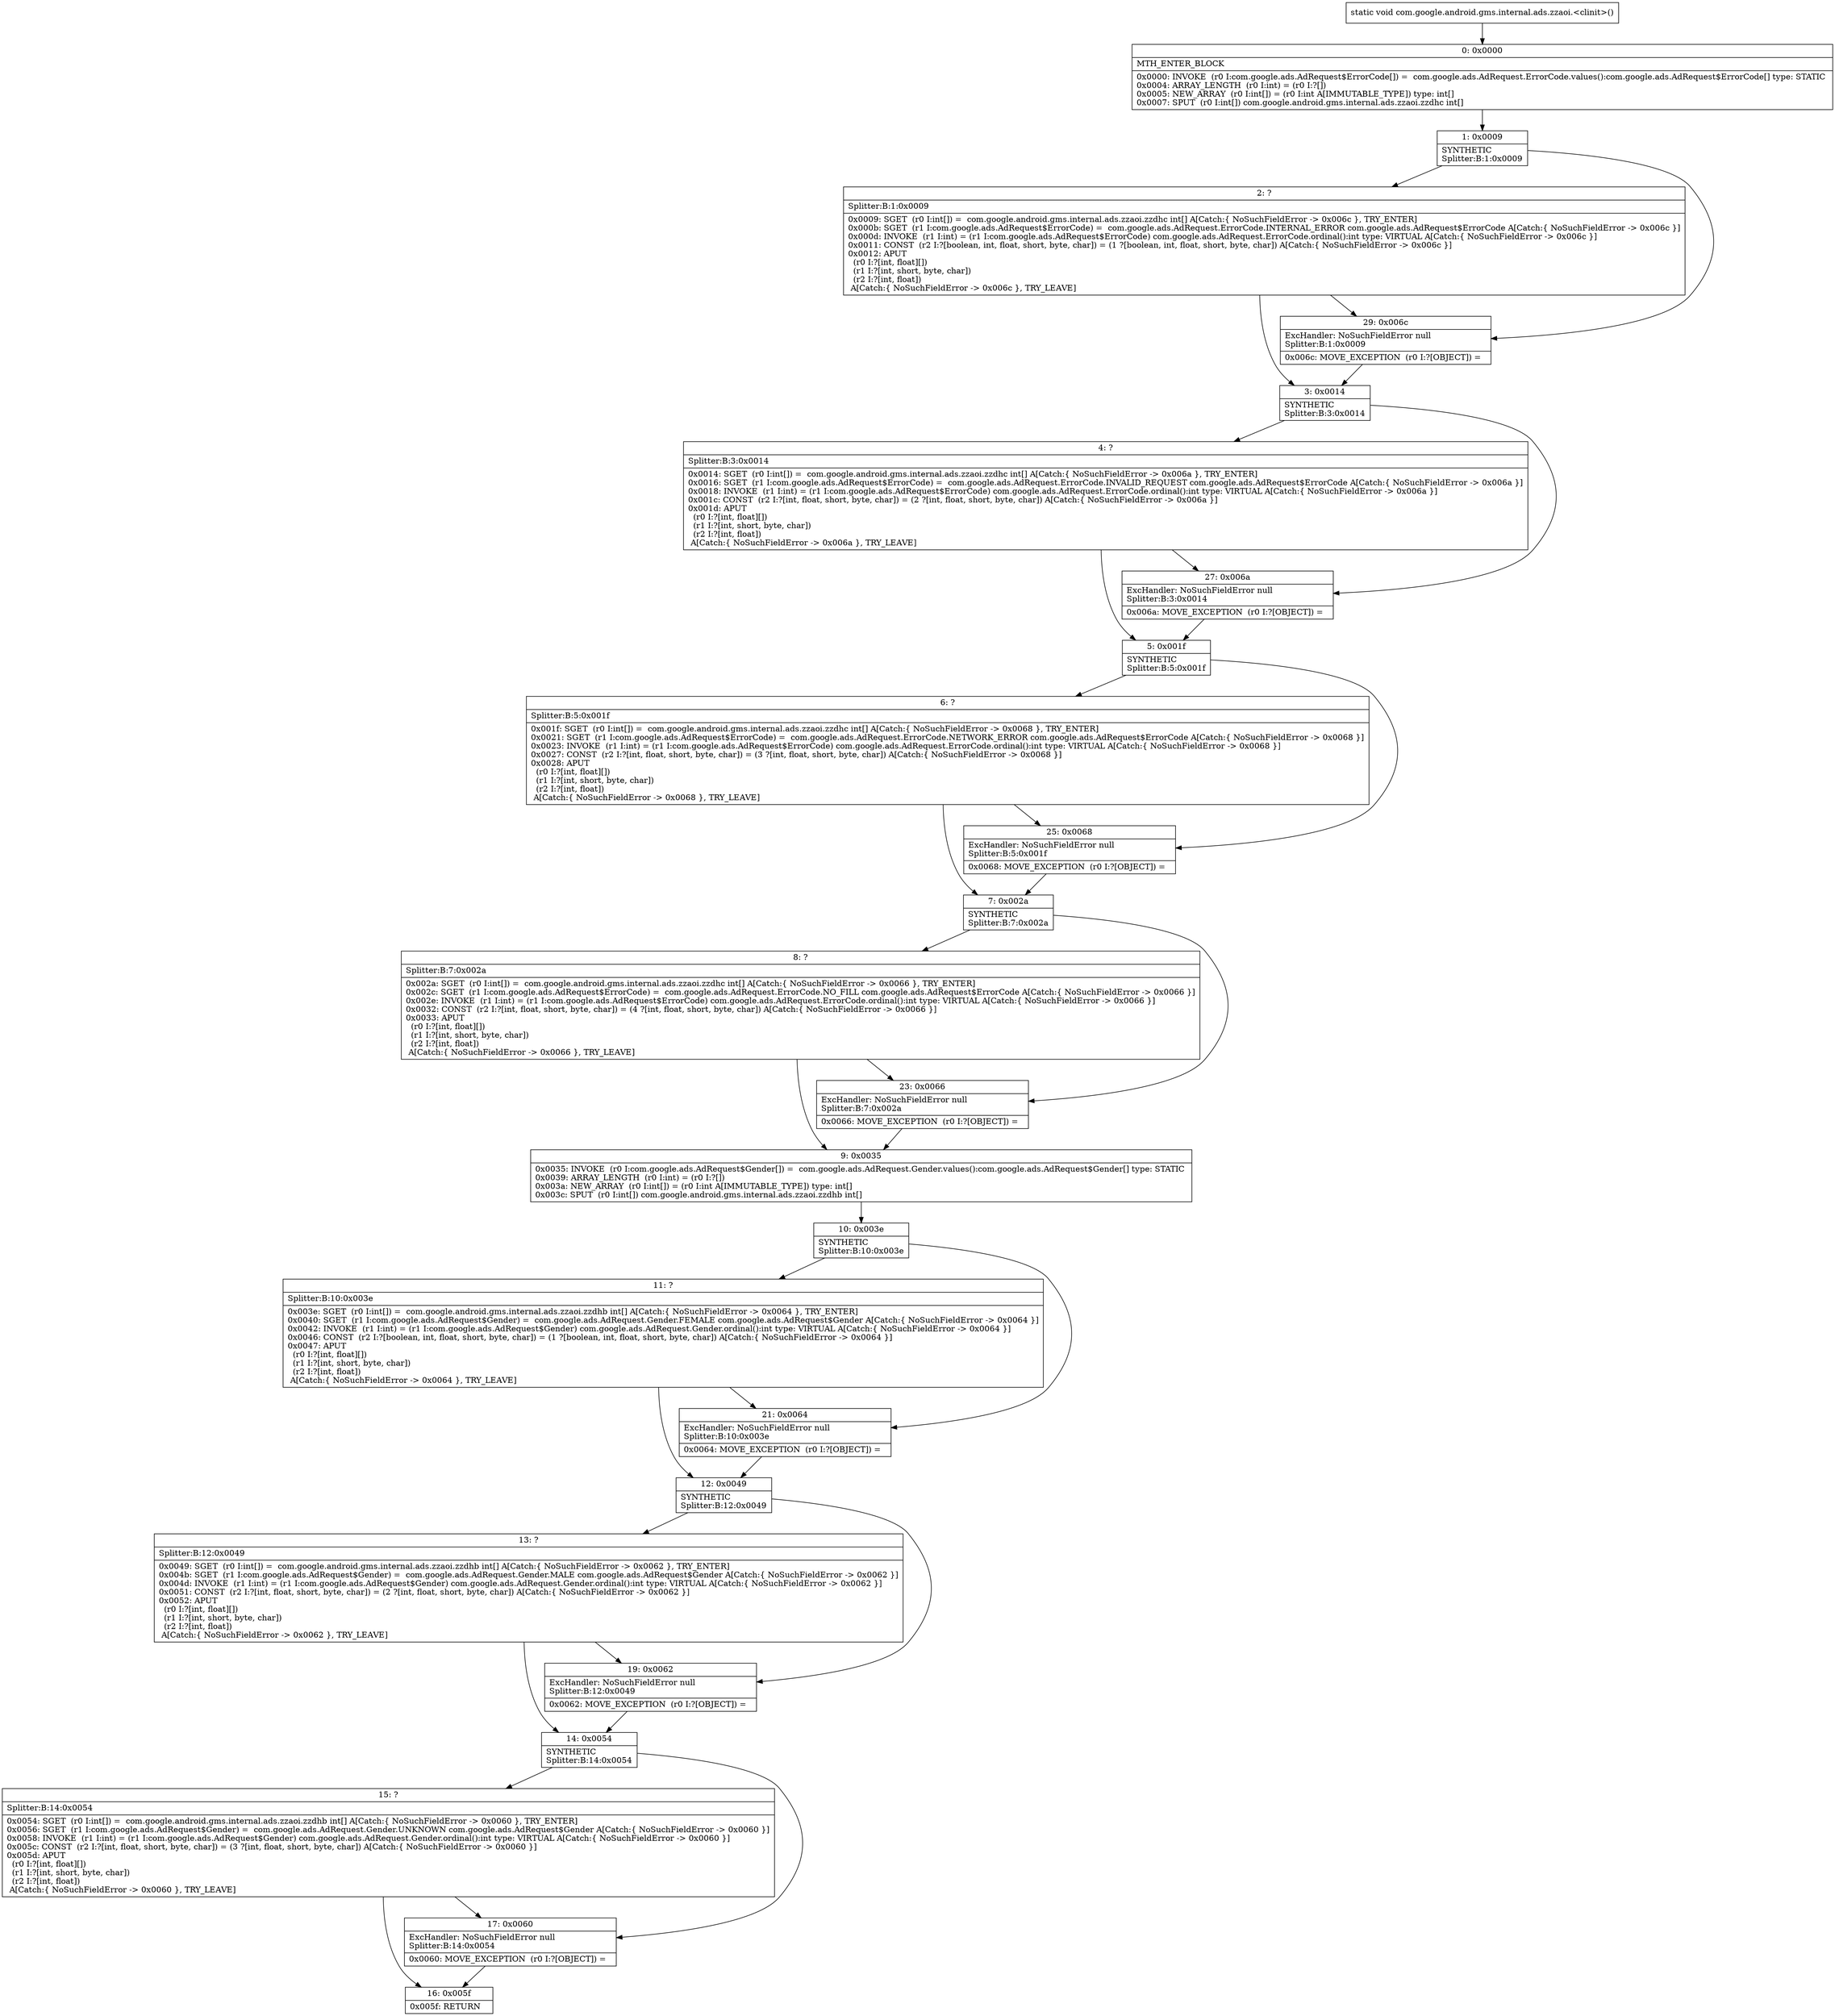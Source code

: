 digraph "CFG forcom.google.android.gms.internal.ads.zzaoi.\<clinit\>()V" {
Node_0 [shape=record,label="{0\:\ 0x0000|MTH_ENTER_BLOCK\l|0x0000: INVOKE  (r0 I:com.google.ads.AdRequest$ErrorCode[]) =  com.google.ads.AdRequest.ErrorCode.values():com.google.ads.AdRequest$ErrorCode[] type: STATIC \l0x0004: ARRAY_LENGTH  (r0 I:int) = (r0 I:?[]) \l0x0005: NEW_ARRAY  (r0 I:int[]) = (r0 I:int A[IMMUTABLE_TYPE]) type: int[] \l0x0007: SPUT  (r0 I:int[]) com.google.android.gms.internal.ads.zzaoi.zzdhc int[] \l}"];
Node_1 [shape=record,label="{1\:\ 0x0009|SYNTHETIC\lSplitter:B:1:0x0009\l}"];
Node_2 [shape=record,label="{2\:\ ?|Splitter:B:1:0x0009\l|0x0009: SGET  (r0 I:int[]) =  com.google.android.gms.internal.ads.zzaoi.zzdhc int[] A[Catch:\{ NoSuchFieldError \-\> 0x006c \}, TRY_ENTER]\l0x000b: SGET  (r1 I:com.google.ads.AdRequest$ErrorCode) =  com.google.ads.AdRequest.ErrorCode.INTERNAL_ERROR com.google.ads.AdRequest$ErrorCode A[Catch:\{ NoSuchFieldError \-\> 0x006c \}]\l0x000d: INVOKE  (r1 I:int) = (r1 I:com.google.ads.AdRequest$ErrorCode) com.google.ads.AdRequest.ErrorCode.ordinal():int type: VIRTUAL A[Catch:\{ NoSuchFieldError \-\> 0x006c \}]\l0x0011: CONST  (r2 I:?[boolean, int, float, short, byte, char]) = (1 ?[boolean, int, float, short, byte, char]) A[Catch:\{ NoSuchFieldError \-\> 0x006c \}]\l0x0012: APUT  \l  (r0 I:?[int, float][])\l  (r1 I:?[int, short, byte, char])\l  (r2 I:?[int, float])\l A[Catch:\{ NoSuchFieldError \-\> 0x006c \}, TRY_LEAVE]\l}"];
Node_3 [shape=record,label="{3\:\ 0x0014|SYNTHETIC\lSplitter:B:3:0x0014\l}"];
Node_4 [shape=record,label="{4\:\ ?|Splitter:B:3:0x0014\l|0x0014: SGET  (r0 I:int[]) =  com.google.android.gms.internal.ads.zzaoi.zzdhc int[] A[Catch:\{ NoSuchFieldError \-\> 0x006a \}, TRY_ENTER]\l0x0016: SGET  (r1 I:com.google.ads.AdRequest$ErrorCode) =  com.google.ads.AdRequest.ErrorCode.INVALID_REQUEST com.google.ads.AdRequest$ErrorCode A[Catch:\{ NoSuchFieldError \-\> 0x006a \}]\l0x0018: INVOKE  (r1 I:int) = (r1 I:com.google.ads.AdRequest$ErrorCode) com.google.ads.AdRequest.ErrorCode.ordinal():int type: VIRTUAL A[Catch:\{ NoSuchFieldError \-\> 0x006a \}]\l0x001c: CONST  (r2 I:?[int, float, short, byte, char]) = (2 ?[int, float, short, byte, char]) A[Catch:\{ NoSuchFieldError \-\> 0x006a \}]\l0x001d: APUT  \l  (r0 I:?[int, float][])\l  (r1 I:?[int, short, byte, char])\l  (r2 I:?[int, float])\l A[Catch:\{ NoSuchFieldError \-\> 0x006a \}, TRY_LEAVE]\l}"];
Node_5 [shape=record,label="{5\:\ 0x001f|SYNTHETIC\lSplitter:B:5:0x001f\l}"];
Node_6 [shape=record,label="{6\:\ ?|Splitter:B:5:0x001f\l|0x001f: SGET  (r0 I:int[]) =  com.google.android.gms.internal.ads.zzaoi.zzdhc int[] A[Catch:\{ NoSuchFieldError \-\> 0x0068 \}, TRY_ENTER]\l0x0021: SGET  (r1 I:com.google.ads.AdRequest$ErrorCode) =  com.google.ads.AdRequest.ErrorCode.NETWORK_ERROR com.google.ads.AdRequest$ErrorCode A[Catch:\{ NoSuchFieldError \-\> 0x0068 \}]\l0x0023: INVOKE  (r1 I:int) = (r1 I:com.google.ads.AdRequest$ErrorCode) com.google.ads.AdRequest.ErrorCode.ordinal():int type: VIRTUAL A[Catch:\{ NoSuchFieldError \-\> 0x0068 \}]\l0x0027: CONST  (r2 I:?[int, float, short, byte, char]) = (3 ?[int, float, short, byte, char]) A[Catch:\{ NoSuchFieldError \-\> 0x0068 \}]\l0x0028: APUT  \l  (r0 I:?[int, float][])\l  (r1 I:?[int, short, byte, char])\l  (r2 I:?[int, float])\l A[Catch:\{ NoSuchFieldError \-\> 0x0068 \}, TRY_LEAVE]\l}"];
Node_7 [shape=record,label="{7\:\ 0x002a|SYNTHETIC\lSplitter:B:7:0x002a\l}"];
Node_8 [shape=record,label="{8\:\ ?|Splitter:B:7:0x002a\l|0x002a: SGET  (r0 I:int[]) =  com.google.android.gms.internal.ads.zzaoi.zzdhc int[] A[Catch:\{ NoSuchFieldError \-\> 0x0066 \}, TRY_ENTER]\l0x002c: SGET  (r1 I:com.google.ads.AdRequest$ErrorCode) =  com.google.ads.AdRequest.ErrorCode.NO_FILL com.google.ads.AdRequest$ErrorCode A[Catch:\{ NoSuchFieldError \-\> 0x0066 \}]\l0x002e: INVOKE  (r1 I:int) = (r1 I:com.google.ads.AdRequest$ErrorCode) com.google.ads.AdRequest.ErrorCode.ordinal():int type: VIRTUAL A[Catch:\{ NoSuchFieldError \-\> 0x0066 \}]\l0x0032: CONST  (r2 I:?[int, float, short, byte, char]) = (4 ?[int, float, short, byte, char]) A[Catch:\{ NoSuchFieldError \-\> 0x0066 \}]\l0x0033: APUT  \l  (r0 I:?[int, float][])\l  (r1 I:?[int, short, byte, char])\l  (r2 I:?[int, float])\l A[Catch:\{ NoSuchFieldError \-\> 0x0066 \}, TRY_LEAVE]\l}"];
Node_9 [shape=record,label="{9\:\ 0x0035|0x0035: INVOKE  (r0 I:com.google.ads.AdRequest$Gender[]) =  com.google.ads.AdRequest.Gender.values():com.google.ads.AdRequest$Gender[] type: STATIC \l0x0039: ARRAY_LENGTH  (r0 I:int) = (r0 I:?[]) \l0x003a: NEW_ARRAY  (r0 I:int[]) = (r0 I:int A[IMMUTABLE_TYPE]) type: int[] \l0x003c: SPUT  (r0 I:int[]) com.google.android.gms.internal.ads.zzaoi.zzdhb int[] \l}"];
Node_10 [shape=record,label="{10\:\ 0x003e|SYNTHETIC\lSplitter:B:10:0x003e\l}"];
Node_11 [shape=record,label="{11\:\ ?|Splitter:B:10:0x003e\l|0x003e: SGET  (r0 I:int[]) =  com.google.android.gms.internal.ads.zzaoi.zzdhb int[] A[Catch:\{ NoSuchFieldError \-\> 0x0064 \}, TRY_ENTER]\l0x0040: SGET  (r1 I:com.google.ads.AdRequest$Gender) =  com.google.ads.AdRequest.Gender.FEMALE com.google.ads.AdRequest$Gender A[Catch:\{ NoSuchFieldError \-\> 0x0064 \}]\l0x0042: INVOKE  (r1 I:int) = (r1 I:com.google.ads.AdRequest$Gender) com.google.ads.AdRequest.Gender.ordinal():int type: VIRTUAL A[Catch:\{ NoSuchFieldError \-\> 0x0064 \}]\l0x0046: CONST  (r2 I:?[boolean, int, float, short, byte, char]) = (1 ?[boolean, int, float, short, byte, char]) A[Catch:\{ NoSuchFieldError \-\> 0x0064 \}]\l0x0047: APUT  \l  (r0 I:?[int, float][])\l  (r1 I:?[int, short, byte, char])\l  (r2 I:?[int, float])\l A[Catch:\{ NoSuchFieldError \-\> 0x0064 \}, TRY_LEAVE]\l}"];
Node_12 [shape=record,label="{12\:\ 0x0049|SYNTHETIC\lSplitter:B:12:0x0049\l}"];
Node_13 [shape=record,label="{13\:\ ?|Splitter:B:12:0x0049\l|0x0049: SGET  (r0 I:int[]) =  com.google.android.gms.internal.ads.zzaoi.zzdhb int[] A[Catch:\{ NoSuchFieldError \-\> 0x0062 \}, TRY_ENTER]\l0x004b: SGET  (r1 I:com.google.ads.AdRequest$Gender) =  com.google.ads.AdRequest.Gender.MALE com.google.ads.AdRequest$Gender A[Catch:\{ NoSuchFieldError \-\> 0x0062 \}]\l0x004d: INVOKE  (r1 I:int) = (r1 I:com.google.ads.AdRequest$Gender) com.google.ads.AdRequest.Gender.ordinal():int type: VIRTUAL A[Catch:\{ NoSuchFieldError \-\> 0x0062 \}]\l0x0051: CONST  (r2 I:?[int, float, short, byte, char]) = (2 ?[int, float, short, byte, char]) A[Catch:\{ NoSuchFieldError \-\> 0x0062 \}]\l0x0052: APUT  \l  (r0 I:?[int, float][])\l  (r1 I:?[int, short, byte, char])\l  (r2 I:?[int, float])\l A[Catch:\{ NoSuchFieldError \-\> 0x0062 \}, TRY_LEAVE]\l}"];
Node_14 [shape=record,label="{14\:\ 0x0054|SYNTHETIC\lSplitter:B:14:0x0054\l}"];
Node_15 [shape=record,label="{15\:\ ?|Splitter:B:14:0x0054\l|0x0054: SGET  (r0 I:int[]) =  com.google.android.gms.internal.ads.zzaoi.zzdhb int[] A[Catch:\{ NoSuchFieldError \-\> 0x0060 \}, TRY_ENTER]\l0x0056: SGET  (r1 I:com.google.ads.AdRequest$Gender) =  com.google.ads.AdRequest.Gender.UNKNOWN com.google.ads.AdRequest$Gender A[Catch:\{ NoSuchFieldError \-\> 0x0060 \}]\l0x0058: INVOKE  (r1 I:int) = (r1 I:com.google.ads.AdRequest$Gender) com.google.ads.AdRequest.Gender.ordinal():int type: VIRTUAL A[Catch:\{ NoSuchFieldError \-\> 0x0060 \}]\l0x005c: CONST  (r2 I:?[int, float, short, byte, char]) = (3 ?[int, float, short, byte, char]) A[Catch:\{ NoSuchFieldError \-\> 0x0060 \}]\l0x005d: APUT  \l  (r0 I:?[int, float][])\l  (r1 I:?[int, short, byte, char])\l  (r2 I:?[int, float])\l A[Catch:\{ NoSuchFieldError \-\> 0x0060 \}, TRY_LEAVE]\l}"];
Node_16 [shape=record,label="{16\:\ 0x005f|0x005f: RETURN   \l}"];
Node_17 [shape=record,label="{17\:\ 0x0060|ExcHandler: NoSuchFieldError null\lSplitter:B:14:0x0054\l|0x0060: MOVE_EXCEPTION  (r0 I:?[OBJECT]) =  \l}"];
Node_19 [shape=record,label="{19\:\ 0x0062|ExcHandler: NoSuchFieldError null\lSplitter:B:12:0x0049\l|0x0062: MOVE_EXCEPTION  (r0 I:?[OBJECT]) =  \l}"];
Node_21 [shape=record,label="{21\:\ 0x0064|ExcHandler: NoSuchFieldError null\lSplitter:B:10:0x003e\l|0x0064: MOVE_EXCEPTION  (r0 I:?[OBJECT]) =  \l}"];
Node_23 [shape=record,label="{23\:\ 0x0066|ExcHandler: NoSuchFieldError null\lSplitter:B:7:0x002a\l|0x0066: MOVE_EXCEPTION  (r0 I:?[OBJECT]) =  \l}"];
Node_25 [shape=record,label="{25\:\ 0x0068|ExcHandler: NoSuchFieldError null\lSplitter:B:5:0x001f\l|0x0068: MOVE_EXCEPTION  (r0 I:?[OBJECT]) =  \l}"];
Node_27 [shape=record,label="{27\:\ 0x006a|ExcHandler: NoSuchFieldError null\lSplitter:B:3:0x0014\l|0x006a: MOVE_EXCEPTION  (r0 I:?[OBJECT]) =  \l}"];
Node_29 [shape=record,label="{29\:\ 0x006c|ExcHandler: NoSuchFieldError null\lSplitter:B:1:0x0009\l|0x006c: MOVE_EXCEPTION  (r0 I:?[OBJECT]) =  \l}"];
MethodNode[shape=record,label="{static void com.google.android.gms.internal.ads.zzaoi.\<clinit\>() }"];
MethodNode -> Node_0;
Node_0 -> Node_1;
Node_1 -> Node_2;
Node_1 -> Node_29;
Node_2 -> Node_3;
Node_2 -> Node_29;
Node_3 -> Node_4;
Node_3 -> Node_27;
Node_4 -> Node_5;
Node_4 -> Node_27;
Node_5 -> Node_6;
Node_5 -> Node_25;
Node_6 -> Node_7;
Node_6 -> Node_25;
Node_7 -> Node_8;
Node_7 -> Node_23;
Node_8 -> Node_9;
Node_8 -> Node_23;
Node_9 -> Node_10;
Node_10 -> Node_11;
Node_10 -> Node_21;
Node_11 -> Node_12;
Node_11 -> Node_21;
Node_12 -> Node_13;
Node_12 -> Node_19;
Node_13 -> Node_14;
Node_13 -> Node_19;
Node_14 -> Node_15;
Node_14 -> Node_17;
Node_15 -> Node_16;
Node_15 -> Node_17;
Node_17 -> Node_16;
Node_19 -> Node_14;
Node_21 -> Node_12;
Node_23 -> Node_9;
Node_25 -> Node_7;
Node_27 -> Node_5;
Node_29 -> Node_3;
}

